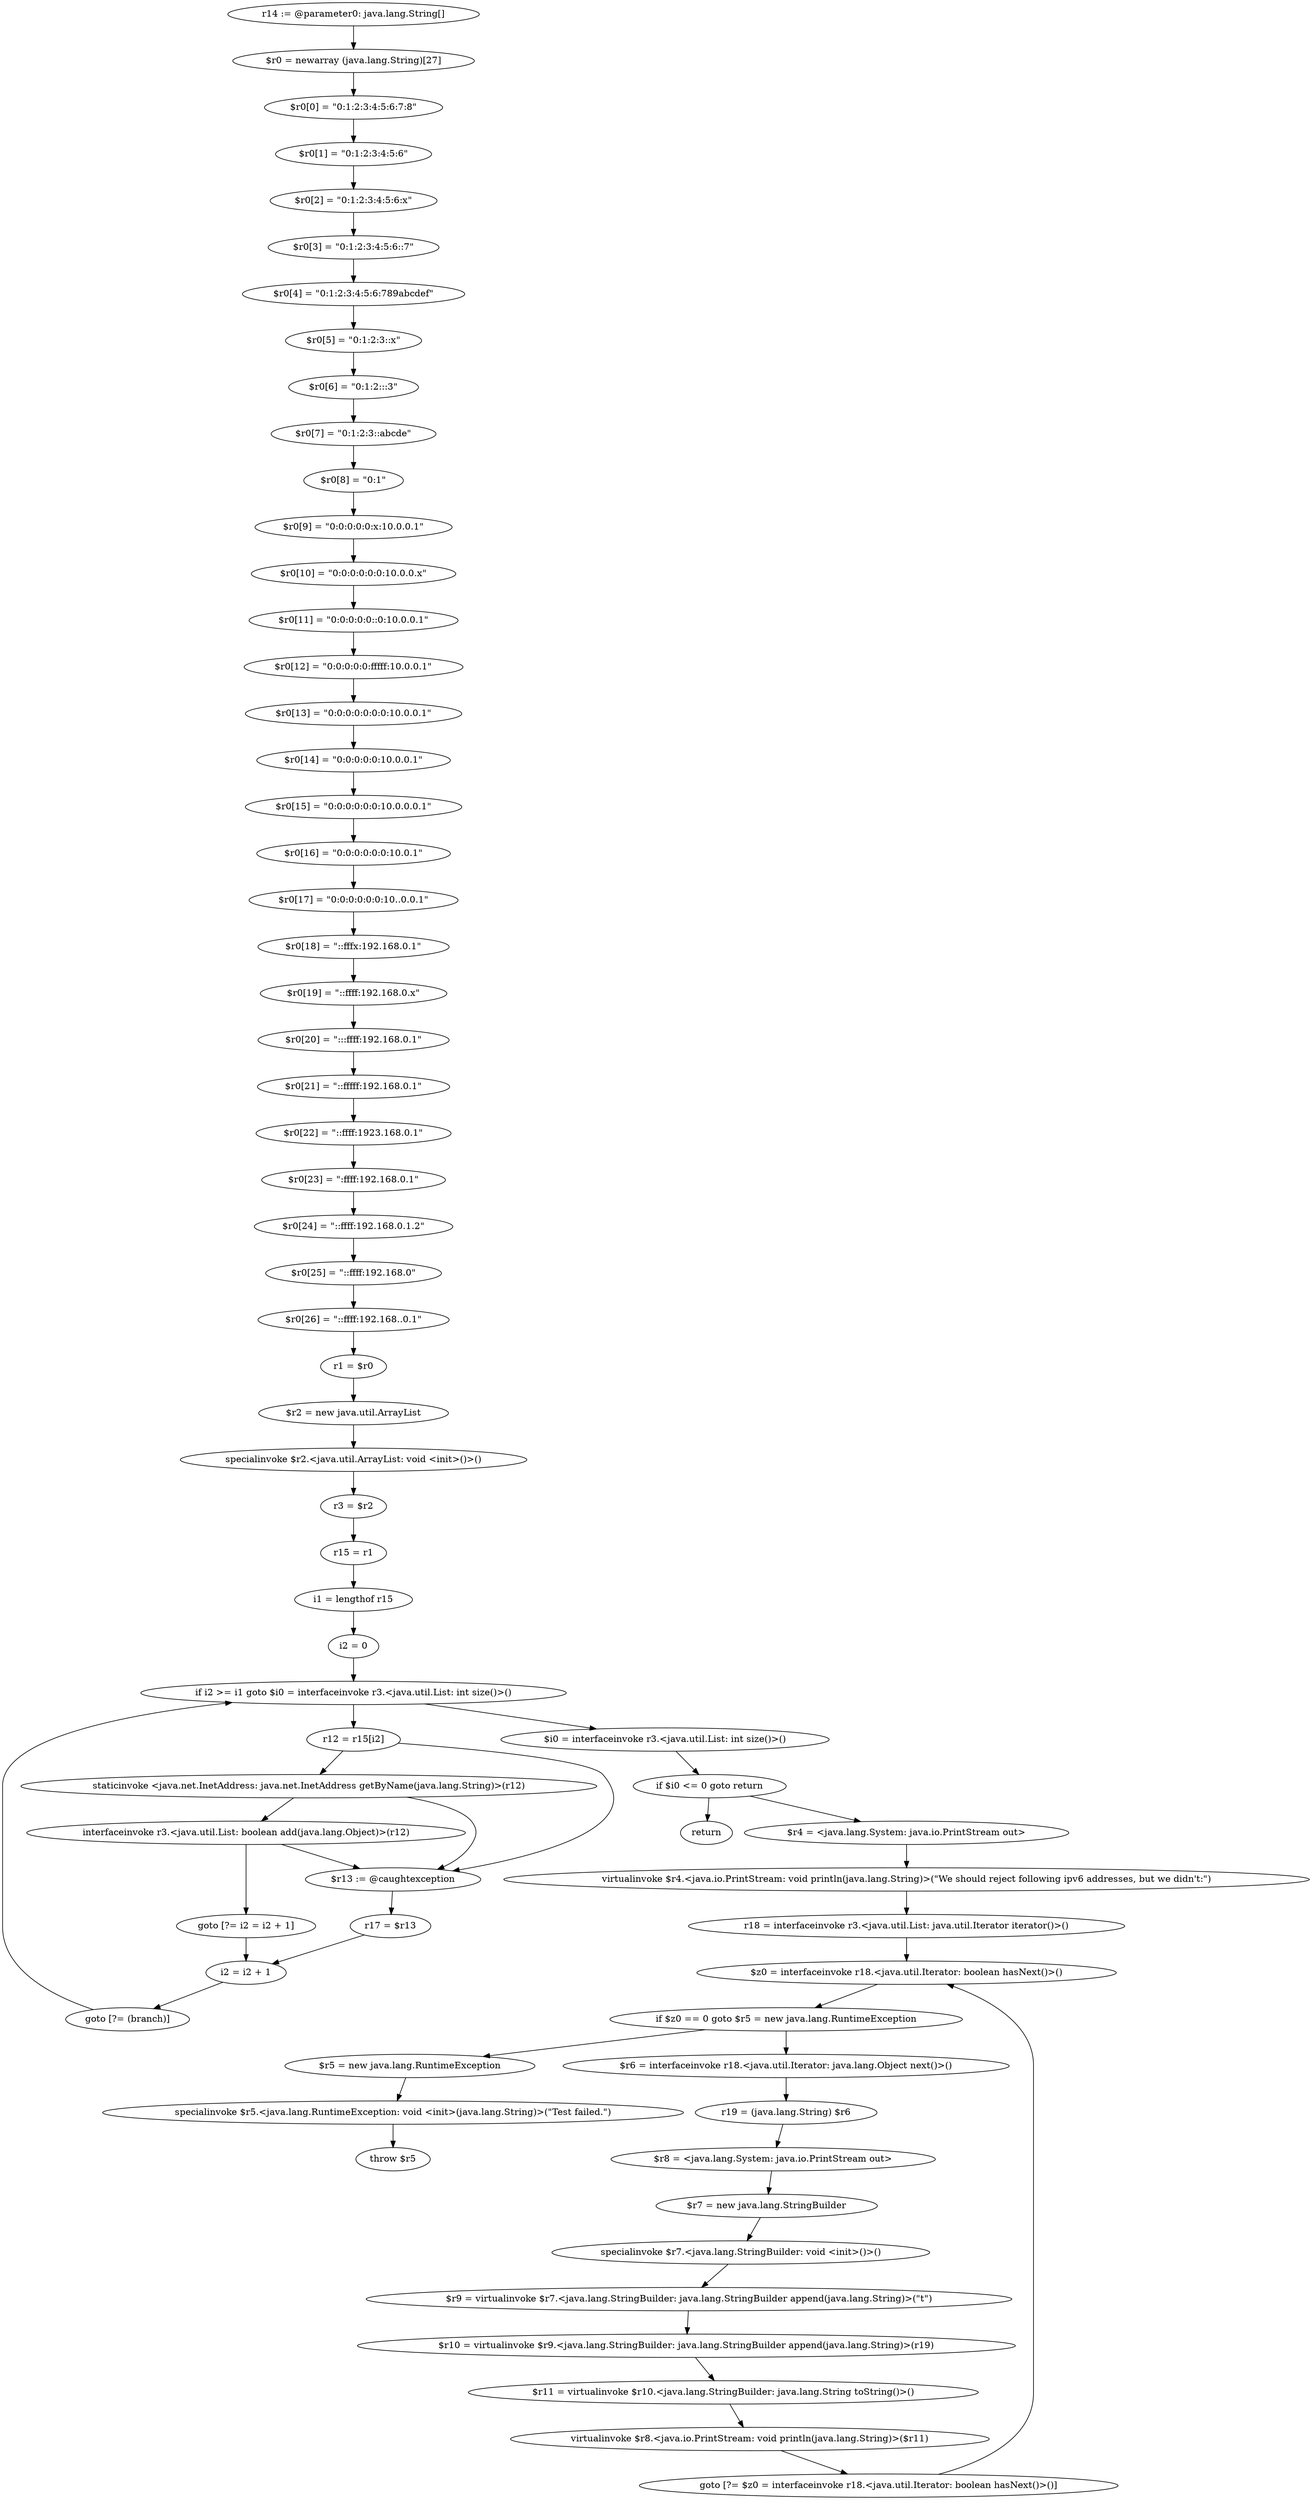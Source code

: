 digraph "unitGraph" {
    "r14 := @parameter0: java.lang.String[]"
    "$r0 = newarray (java.lang.String)[27]"
    "$r0[0] = \"0:1:2:3:4:5:6:7:8\""
    "$r0[1] = \"0:1:2:3:4:5:6\""
    "$r0[2] = \"0:1:2:3:4:5:6:x\""
    "$r0[3] = \"0:1:2:3:4:5:6::7\""
    "$r0[4] = \"0:1:2:3:4:5:6:789abcdef\""
    "$r0[5] = \"0:1:2:3::x\""
    "$r0[6] = \"0:1:2:::3\""
    "$r0[7] = \"0:1:2:3::abcde\""
    "$r0[8] = \"0:1\""
    "$r0[9] = \"0:0:0:0:0:x:10.0.0.1\""
    "$r0[10] = \"0:0:0:0:0:0:10.0.0.x\""
    "$r0[11] = \"0:0:0:0:0::0:10.0.0.1\""
    "$r0[12] = \"0:0:0:0:0:fffff:10.0.0.1\""
    "$r0[13] = \"0:0:0:0:0:0:0:10.0.0.1\""
    "$r0[14] = \"0:0:0:0:0:10.0.0.1\""
    "$r0[15] = \"0:0:0:0:0:0:10.0.0.0.1\""
    "$r0[16] = \"0:0:0:0:0:0:10.0.1\""
    "$r0[17] = \"0:0:0:0:0:0:10..0.0.1\""
    "$r0[18] = \"::fffx:192.168.0.1\""
    "$r0[19] = \"::ffff:192.168.0.x\""
    "$r0[20] = \":::ffff:192.168.0.1\""
    "$r0[21] = \"::fffff:192.168.0.1\""
    "$r0[22] = \"::ffff:1923.168.0.1\""
    "$r0[23] = \":ffff:192.168.0.1\""
    "$r0[24] = \"::ffff:192.168.0.1.2\""
    "$r0[25] = \"::ffff:192.168.0\""
    "$r0[26] = \"::ffff:192.168..0.1\""
    "r1 = $r0"
    "$r2 = new java.util.ArrayList"
    "specialinvoke $r2.<java.util.ArrayList: void <init>()>()"
    "r3 = $r2"
    "r15 = r1"
    "i1 = lengthof r15"
    "i2 = 0"
    "if i2 >= i1 goto $i0 = interfaceinvoke r3.<java.util.List: int size()>()"
    "r12 = r15[i2]"
    "staticinvoke <java.net.InetAddress: java.net.InetAddress getByName(java.lang.String)>(r12)"
    "interfaceinvoke r3.<java.util.List: boolean add(java.lang.Object)>(r12)"
    "goto [?= i2 = i2 + 1]"
    "$r13 := @caughtexception"
    "r17 = $r13"
    "i2 = i2 + 1"
    "goto [?= (branch)]"
    "$i0 = interfaceinvoke r3.<java.util.List: int size()>()"
    "if $i0 <= 0 goto return"
    "$r4 = <java.lang.System: java.io.PrintStream out>"
    "virtualinvoke $r4.<java.io.PrintStream: void println(java.lang.String)>(\"We should reject following ipv6 addresses, but we didn\'t:\")"
    "r18 = interfaceinvoke r3.<java.util.List: java.util.Iterator iterator()>()"
    "$z0 = interfaceinvoke r18.<java.util.Iterator: boolean hasNext()>()"
    "if $z0 == 0 goto $r5 = new java.lang.RuntimeException"
    "$r6 = interfaceinvoke r18.<java.util.Iterator: java.lang.Object next()>()"
    "r19 = (java.lang.String) $r6"
    "$r8 = <java.lang.System: java.io.PrintStream out>"
    "$r7 = new java.lang.StringBuilder"
    "specialinvoke $r7.<java.lang.StringBuilder: void <init>()>()"
    "$r9 = virtualinvoke $r7.<java.lang.StringBuilder: java.lang.StringBuilder append(java.lang.String)>(\"\t\")"
    "$r10 = virtualinvoke $r9.<java.lang.StringBuilder: java.lang.StringBuilder append(java.lang.String)>(r19)"
    "$r11 = virtualinvoke $r10.<java.lang.StringBuilder: java.lang.String toString()>()"
    "virtualinvoke $r8.<java.io.PrintStream: void println(java.lang.String)>($r11)"
    "goto [?= $z0 = interfaceinvoke r18.<java.util.Iterator: boolean hasNext()>()]"
    "$r5 = new java.lang.RuntimeException"
    "specialinvoke $r5.<java.lang.RuntimeException: void <init>(java.lang.String)>(\"Test failed.\")"
    "throw $r5"
    "return"
    "r14 := @parameter0: java.lang.String[]"->"$r0 = newarray (java.lang.String)[27]";
    "$r0 = newarray (java.lang.String)[27]"->"$r0[0] = \"0:1:2:3:4:5:6:7:8\"";
    "$r0[0] = \"0:1:2:3:4:5:6:7:8\""->"$r0[1] = \"0:1:2:3:4:5:6\"";
    "$r0[1] = \"0:1:2:3:4:5:6\""->"$r0[2] = \"0:1:2:3:4:5:6:x\"";
    "$r0[2] = \"0:1:2:3:4:5:6:x\""->"$r0[3] = \"0:1:2:3:4:5:6::7\"";
    "$r0[3] = \"0:1:2:3:4:5:6::7\""->"$r0[4] = \"0:1:2:3:4:5:6:789abcdef\"";
    "$r0[4] = \"0:1:2:3:4:5:6:789abcdef\""->"$r0[5] = \"0:1:2:3::x\"";
    "$r0[5] = \"0:1:2:3::x\""->"$r0[6] = \"0:1:2:::3\"";
    "$r0[6] = \"0:1:2:::3\""->"$r0[7] = \"0:1:2:3::abcde\"";
    "$r0[7] = \"0:1:2:3::abcde\""->"$r0[8] = \"0:1\"";
    "$r0[8] = \"0:1\""->"$r0[9] = \"0:0:0:0:0:x:10.0.0.1\"";
    "$r0[9] = \"0:0:0:0:0:x:10.0.0.1\""->"$r0[10] = \"0:0:0:0:0:0:10.0.0.x\"";
    "$r0[10] = \"0:0:0:0:0:0:10.0.0.x\""->"$r0[11] = \"0:0:0:0:0::0:10.0.0.1\"";
    "$r0[11] = \"0:0:0:0:0::0:10.0.0.1\""->"$r0[12] = \"0:0:0:0:0:fffff:10.0.0.1\"";
    "$r0[12] = \"0:0:0:0:0:fffff:10.0.0.1\""->"$r0[13] = \"0:0:0:0:0:0:0:10.0.0.1\"";
    "$r0[13] = \"0:0:0:0:0:0:0:10.0.0.1\""->"$r0[14] = \"0:0:0:0:0:10.0.0.1\"";
    "$r0[14] = \"0:0:0:0:0:10.0.0.1\""->"$r0[15] = \"0:0:0:0:0:0:10.0.0.0.1\"";
    "$r0[15] = \"0:0:0:0:0:0:10.0.0.0.1\""->"$r0[16] = \"0:0:0:0:0:0:10.0.1\"";
    "$r0[16] = \"0:0:0:0:0:0:10.0.1\""->"$r0[17] = \"0:0:0:0:0:0:10..0.0.1\"";
    "$r0[17] = \"0:0:0:0:0:0:10..0.0.1\""->"$r0[18] = \"::fffx:192.168.0.1\"";
    "$r0[18] = \"::fffx:192.168.0.1\""->"$r0[19] = \"::ffff:192.168.0.x\"";
    "$r0[19] = \"::ffff:192.168.0.x\""->"$r0[20] = \":::ffff:192.168.0.1\"";
    "$r0[20] = \":::ffff:192.168.0.1\""->"$r0[21] = \"::fffff:192.168.0.1\"";
    "$r0[21] = \"::fffff:192.168.0.1\""->"$r0[22] = \"::ffff:1923.168.0.1\"";
    "$r0[22] = \"::ffff:1923.168.0.1\""->"$r0[23] = \":ffff:192.168.0.1\"";
    "$r0[23] = \":ffff:192.168.0.1\""->"$r0[24] = \"::ffff:192.168.0.1.2\"";
    "$r0[24] = \"::ffff:192.168.0.1.2\""->"$r0[25] = \"::ffff:192.168.0\"";
    "$r0[25] = \"::ffff:192.168.0\""->"$r0[26] = \"::ffff:192.168..0.1\"";
    "$r0[26] = \"::ffff:192.168..0.1\""->"r1 = $r0";
    "r1 = $r0"->"$r2 = new java.util.ArrayList";
    "$r2 = new java.util.ArrayList"->"specialinvoke $r2.<java.util.ArrayList: void <init>()>()";
    "specialinvoke $r2.<java.util.ArrayList: void <init>()>()"->"r3 = $r2";
    "r3 = $r2"->"r15 = r1";
    "r15 = r1"->"i1 = lengthof r15";
    "i1 = lengthof r15"->"i2 = 0";
    "i2 = 0"->"if i2 >= i1 goto $i0 = interfaceinvoke r3.<java.util.List: int size()>()";
    "if i2 >= i1 goto $i0 = interfaceinvoke r3.<java.util.List: int size()>()"->"r12 = r15[i2]";
    "if i2 >= i1 goto $i0 = interfaceinvoke r3.<java.util.List: int size()>()"->"$i0 = interfaceinvoke r3.<java.util.List: int size()>()";
    "r12 = r15[i2]"->"staticinvoke <java.net.InetAddress: java.net.InetAddress getByName(java.lang.String)>(r12)";
    "r12 = r15[i2]"->"$r13 := @caughtexception";
    "staticinvoke <java.net.InetAddress: java.net.InetAddress getByName(java.lang.String)>(r12)"->"interfaceinvoke r3.<java.util.List: boolean add(java.lang.Object)>(r12)";
    "staticinvoke <java.net.InetAddress: java.net.InetAddress getByName(java.lang.String)>(r12)"->"$r13 := @caughtexception";
    "interfaceinvoke r3.<java.util.List: boolean add(java.lang.Object)>(r12)"->"goto [?= i2 = i2 + 1]";
    "interfaceinvoke r3.<java.util.List: boolean add(java.lang.Object)>(r12)"->"$r13 := @caughtexception";
    "goto [?= i2 = i2 + 1]"->"i2 = i2 + 1";
    "$r13 := @caughtexception"->"r17 = $r13";
    "r17 = $r13"->"i2 = i2 + 1";
    "i2 = i2 + 1"->"goto [?= (branch)]";
    "goto [?= (branch)]"->"if i2 >= i1 goto $i0 = interfaceinvoke r3.<java.util.List: int size()>()";
    "$i0 = interfaceinvoke r3.<java.util.List: int size()>()"->"if $i0 <= 0 goto return";
    "if $i0 <= 0 goto return"->"$r4 = <java.lang.System: java.io.PrintStream out>";
    "if $i0 <= 0 goto return"->"return";
    "$r4 = <java.lang.System: java.io.PrintStream out>"->"virtualinvoke $r4.<java.io.PrintStream: void println(java.lang.String)>(\"We should reject following ipv6 addresses, but we didn\'t:\")";
    "virtualinvoke $r4.<java.io.PrintStream: void println(java.lang.String)>(\"We should reject following ipv6 addresses, but we didn\'t:\")"->"r18 = interfaceinvoke r3.<java.util.List: java.util.Iterator iterator()>()";
    "r18 = interfaceinvoke r3.<java.util.List: java.util.Iterator iterator()>()"->"$z0 = interfaceinvoke r18.<java.util.Iterator: boolean hasNext()>()";
    "$z0 = interfaceinvoke r18.<java.util.Iterator: boolean hasNext()>()"->"if $z0 == 0 goto $r5 = new java.lang.RuntimeException";
    "if $z0 == 0 goto $r5 = new java.lang.RuntimeException"->"$r6 = interfaceinvoke r18.<java.util.Iterator: java.lang.Object next()>()";
    "if $z0 == 0 goto $r5 = new java.lang.RuntimeException"->"$r5 = new java.lang.RuntimeException";
    "$r6 = interfaceinvoke r18.<java.util.Iterator: java.lang.Object next()>()"->"r19 = (java.lang.String) $r6";
    "r19 = (java.lang.String) $r6"->"$r8 = <java.lang.System: java.io.PrintStream out>";
    "$r8 = <java.lang.System: java.io.PrintStream out>"->"$r7 = new java.lang.StringBuilder";
    "$r7 = new java.lang.StringBuilder"->"specialinvoke $r7.<java.lang.StringBuilder: void <init>()>()";
    "specialinvoke $r7.<java.lang.StringBuilder: void <init>()>()"->"$r9 = virtualinvoke $r7.<java.lang.StringBuilder: java.lang.StringBuilder append(java.lang.String)>(\"\t\")";
    "$r9 = virtualinvoke $r7.<java.lang.StringBuilder: java.lang.StringBuilder append(java.lang.String)>(\"\t\")"->"$r10 = virtualinvoke $r9.<java.lang.StringBuilder: java.lang.StringBuilder append(java.lang.String)>(r19)";
    "$r10 = virtualinvoke $r9.<java.lang.StringBuilder: java.lang.StringBuilder append(java.lang.String)>(r19)"->"$r11 = virtualinvoke $r10.<java.lang.StringBuilder: java.lang.String toString()>()";
    "$r11 = virtualinvoke $r10.<java.lang.StringBuilder: java.lang.String toString()>()"->"virtualinvoke $r8.<java.io.PrintStream: void println(java.lang.String)>($r11)";
    "virtualinvoke $r8.<java.io.PrintStream: void println(java.lang.String)>($r11)"->"goto [?= $z0 = interfaceinvoke r18.<java.util.Iterator: boolean hasNext()>()]";
    "goto [?= $z0 = interfaceinvoke r18.<java.util.Iterator: boolean hasNext()>()]"->"$z0 = interfaceinvoke r18.<java.util.Iterator: boolean hasNext()>()";
    "$r5 = new java.lang.RuntimeException"->"specialinvoke $r5.<java.lang.RuntimeException: void <init>(java.lang.String)>(\"Test failed.\")";
    "specialinvoke $r5.<java.lang.RuntimeException: void <init>(java.lang.String)>(\"Test failed.\")"->"throw $r5";
}
